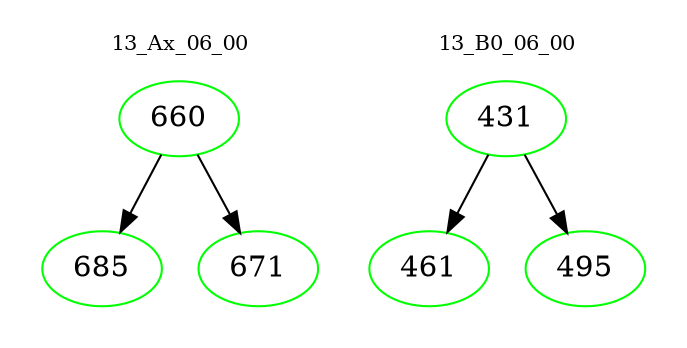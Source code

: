 digraph{
subgraph cluster_0 {
color = white
label = "13_Ax_06_00";
fontsize=10;
T0_660 [label="660", color="green"]
T0_660 -> T0_685 [color="black"]
T0_685 [label="685", color="green"]
T0_660 -> T0_671 [color="black"]
T0_671 [label="671", color="green"]
}
subgraph cluster_1 {
color = white
label = "13_B0_06_00";
fontsize=10;
T1_431 [label="431", color="green"]
T1_431 -> T1_461 [color="black"]
T1_461 [label="461", color="green"]
T1_431 -> T1_495 [color="black"]
T1_495 [label="495", color="green"]
}
}
